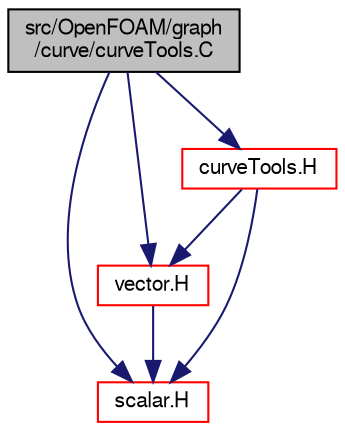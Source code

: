 digraph "src/OpenFOAM/graph/curve/curveTools.C"
{
  bgcolor="transparent";
  edge [fontname="FreeSans",fontsize="10",labelfontname="FreeSans",labelfontsize="10"];
  node [fontname="FreeSans",fontsize="10",shape=record];
  Node0 [label="src/OpenFOAM/graph\l/curve/curveTools.C",height=0.2,width=0.4,color="black", fillcolor="grey75", style="filled", fontcolor="black"];
  Node0 -> Node1 [color="midnightblue",fontsize="10",style="solid",fontname="FreeSans"];
  Node1 [label="scalar.H",height=0.2,width=0.4,color="red",URL="$a12533.html"];
  Node0 -> Node24 [color="midnightblue",fontsize="10",style="solid",fontname="FreeSans"];
  Node24 [label="vector.H",height=0.2,width=0.4,color="red",URL="$a12836.html"];
  Node24 -> Node1 [color="midnightblue",fontsize="10",style="solid",fontname="FreeSans"];
  Node0 -> Node46 [color="midnightblue",fontsize="10",style="solid",fontname="FreeSans"];
  Node46 [label="curveTools.H",height=0.2,width=0.4,color="red",URL="$a10292.html"];
  Node46 -> Node1 [color="midnightblue",fontsize="10",style="solid",fontname="FreeSans"];
  Node46 -> Node24 [color="midnightblue",fontsize="10",style="solid",fontname="FreeSans"];
}
